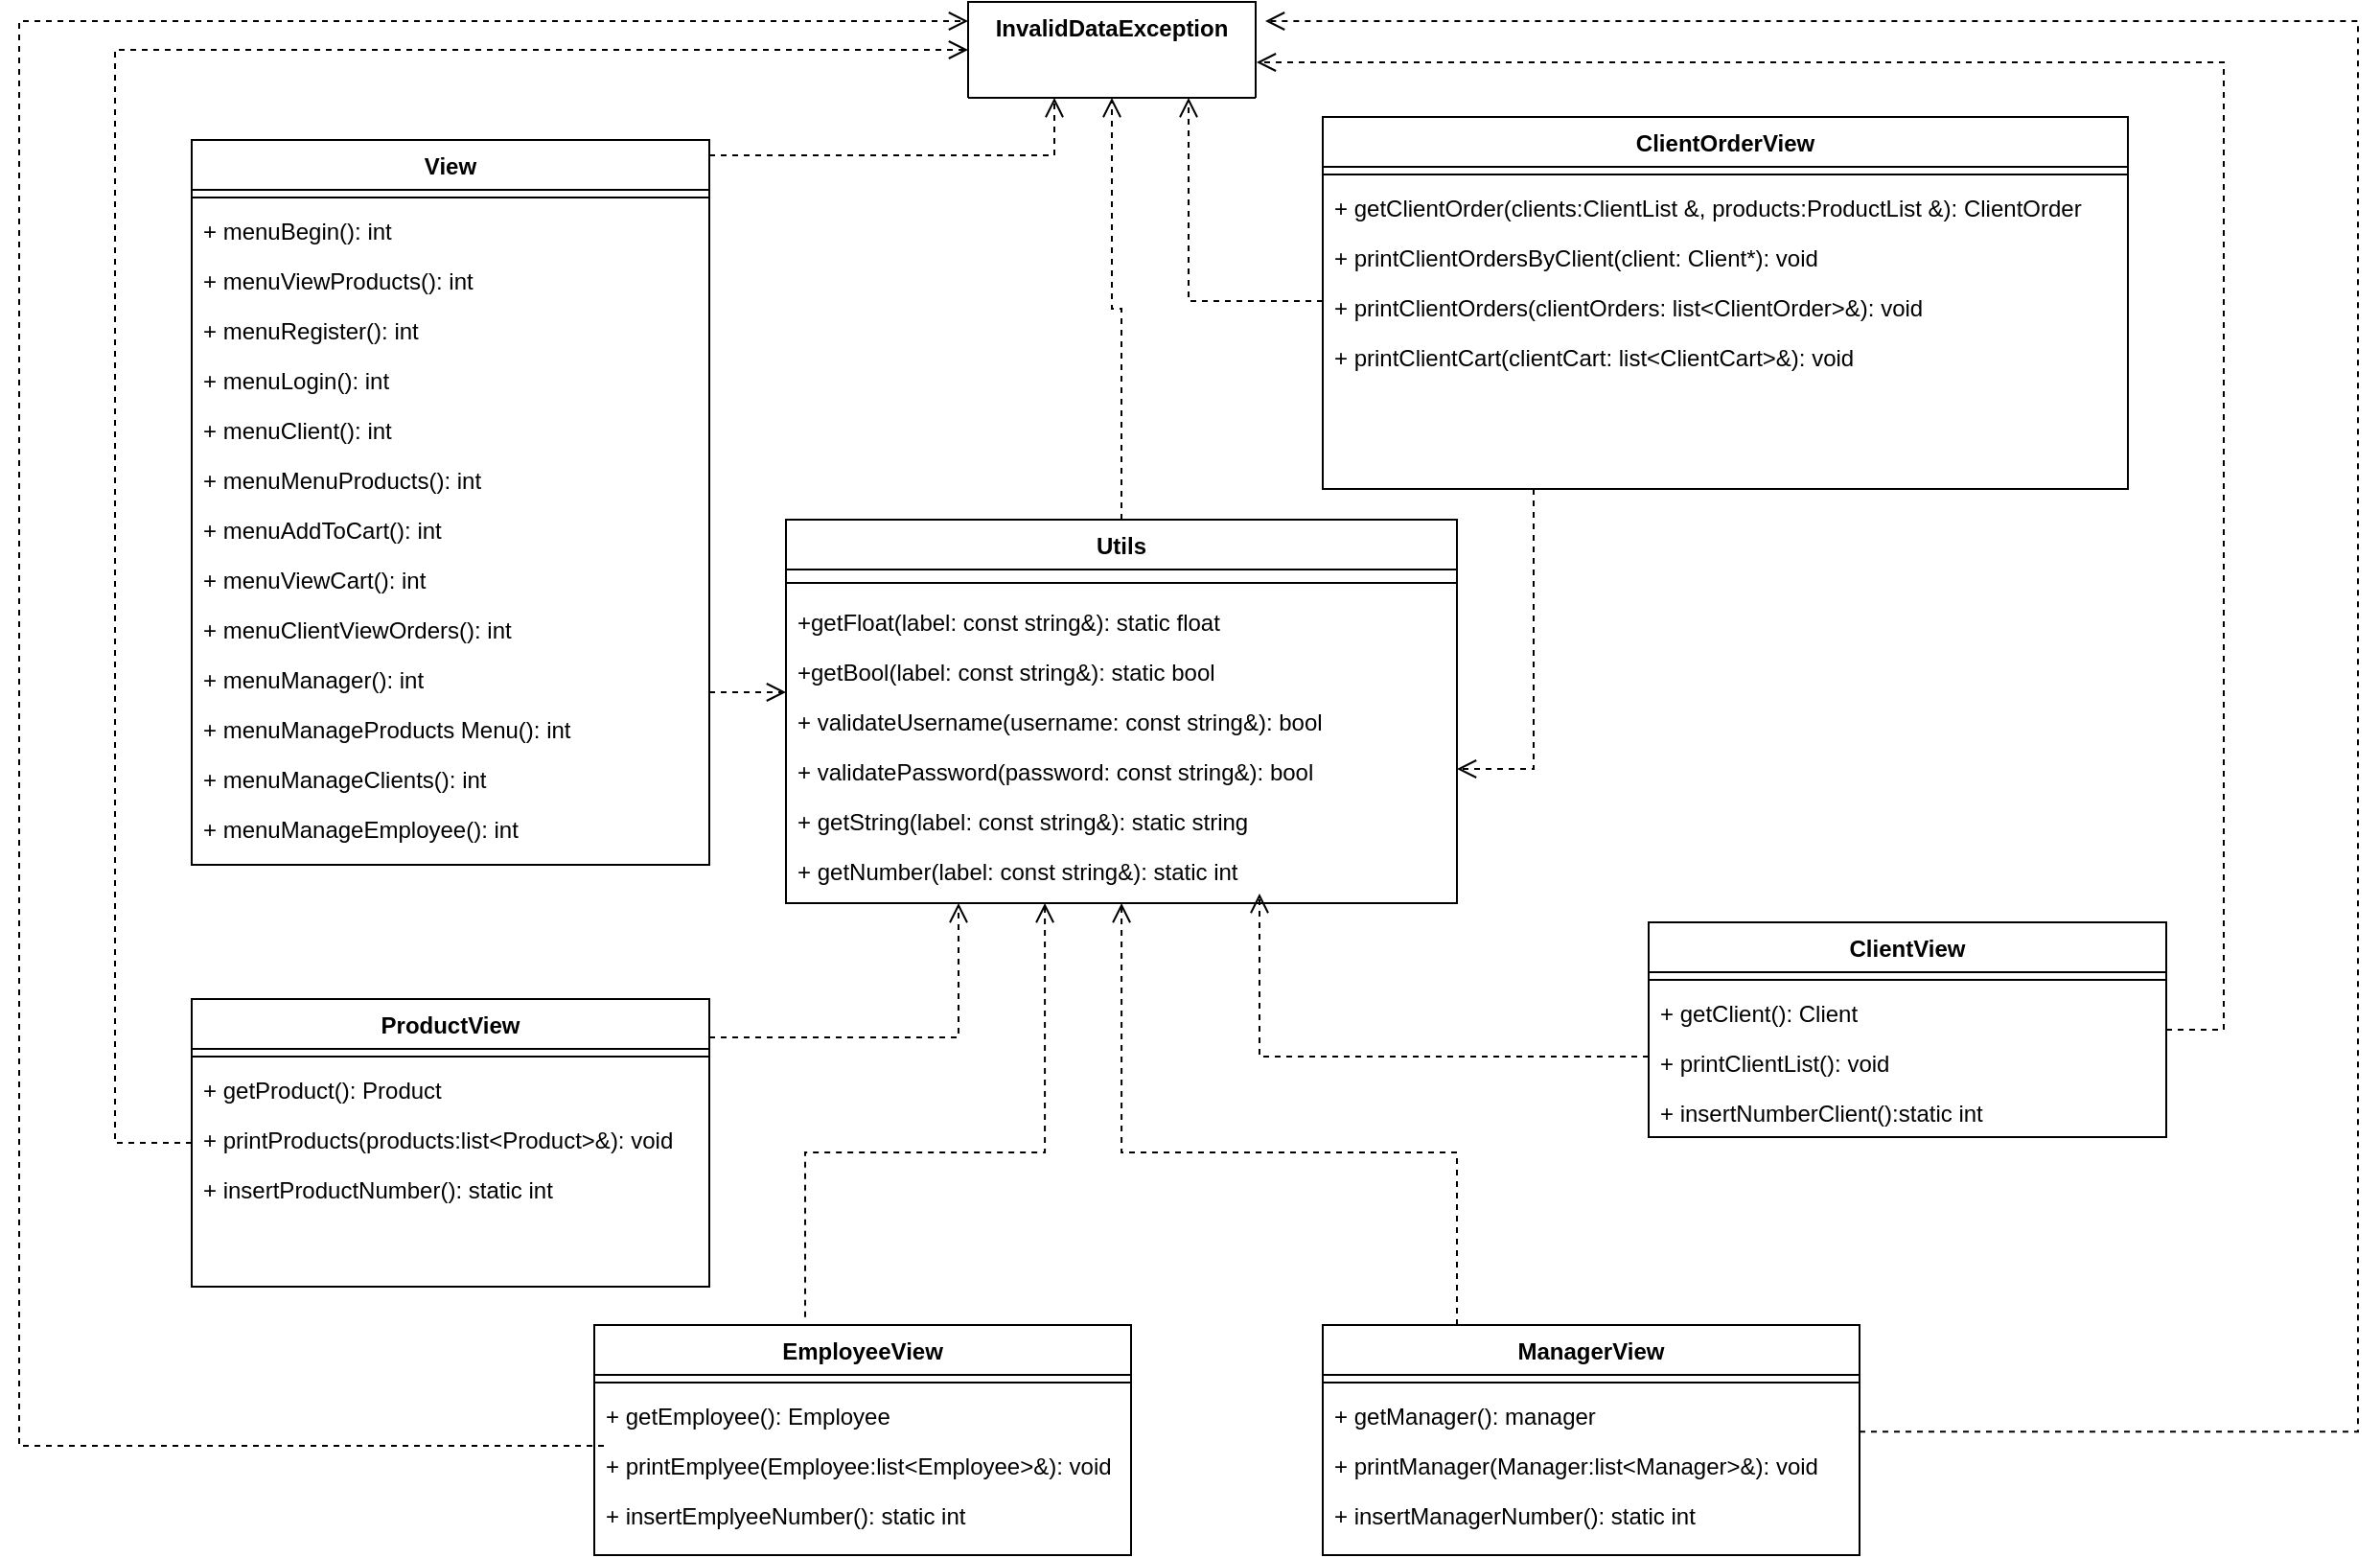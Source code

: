 <mxfile version="24.3.1" type="device">
  <diagram name="Página-1" id="ENjqg0FtBA0FD3kKvyW1">
    <mxGraphModel dx="1509" dy="863" grid="1" gridSize="10" guides="1" tooltips="1" connect="1" arrows="1" fold="1" page="1" pageScale="1" pageWidth="827" pageHeight="1169" math="0" shadow="0">
      <root>
        <mxCell id="0" />
        <mxCell id="1" parent="0" />
        <mxCell id="7nb9WPlf_hfTvOrZ0WkC-389" value="Utils" style="swimlane;fontStyle=1;align=center;verticalAlign=top;childLayout=stackLayout;horizontal=1;startSize=26;horizontalStack=0;resizeParent=1;resizeLast=0;collapsible=1;marginBottom=0;rounded=0;shadow=0;strokeWidth=1;" vertex="1" parent="1">
          <mxGeometry x="580" y="310" width="350" height="200" as="geometry">
            <mxRectangle x="220" y="120" width="160" height="26" as="alternateBounds" />
          </mxGeometry>
        </mxCell>
        <mxCell id="7nb9WPlf_hfTvOrZ0WkC-390" value="" style="line;html=1;strokeWidth=1;align=left;verticalAlign=middle;spacingTop=-1;spacingLeft=3;spacingRight=3;rotatable=0;labelPosition=right;points=[];portConstraint=eastwest;" vertex="1" parent="7nb9WPlf_hfTvOrZ0WkC-389">
          <mxGeometry y="26" width="350" height="14" as="geometry" />
        </mxCell>
        <mxCell id="7nb9WPlf_hfTvOrZ0WkC-391" value="+getFloat(label: const string&amp;): static float" style="text;align=left;verticalAlign=top;spacingLeft=4;spacingRight=4;overflow=hidden;rotatable=0;points=[[0,0.5],[1,0.5]];portConstraint=eastwest;" vertex="1" parent="7nb9WPlf_hfTvOrZ0WkC-389">
          <mxGeometry y="40" width="350" height="26" as="geometry" />
        </mxCell>
        <mxCell id="7nb9WPlf_hfTvOrZ0WkC-472" value="" style="html=1;verticalAlign=bottom;endArrow=open;dashed=1;endSize=8;rounded=0;strokeColor=default;edgeStyle=elbowEdgeStyle;exitX=1;exitY=0.834;exitDx=0;exitDy=0;exitPerimeter=0;" edge="1" parent="7nb9WPlf_hfTvOrZ0WkC-389" source="7nb9WPlf_hfTvOrZ0WkC-468">
          <mxGeometry relative="1" as="geometry">
            <mxPoint x="580" y="483" as="sourcePoint" />
            <mxPoint x="250" y="-260" as="targetPoint" />
            <Array as="points">
              <mxPoint x="820" y="110" />
            </Array>
          </mxGeometry>
        </mxCell>
        <mxCell id="7nb9WPlf_hfTvOrZ0WkC-392" value="+getBool(label: const string&amp;): static bool" style="text;align=left;verticalAlign=top;spacingLeft=4;spacingRight=4;overflow=hidden;rotatable=0;points=[[0,0.5],[1,0.5]];portConstraint=eastwest;" vertex="1" parent="7nb9WPlf_hfTvOrZ0WkC-389">
          <mxGeometry y="66" width="350" height="26" as="geometry" />
        </mxCell>
        <mxCell id="7nb9WPlf_hfTvOrZ0WkC-393" value="+ validateUsername(username: const string&amp;): bool" style="text;align=left;verticalAlign=top;spacingLeft=4;spacingRight=4;overflow=hidden;rotatable=0;points=[[0,0.5],[1,0.5]];portConstraint=eastwest;" vertex="1" parent="7nb9WPlf_hfTvOrZ0WkC-389">
          <mxGeometry y="92" width="350" height="26" as="geometry" />
        </mxCell>
        <mxCell id="7nb9WPlf_hfTvOrZ0WkC-394" value="+ validatePassword(password: const string&amp;): bool" style="text;align=left;verticalAlign=top;spacingLeft=4;spacingRight=4;overflow=hidden;rotatable=0;points=[[0,0.5],[1,0.5]];portConstraint=eastwest;" vertex="1" parent="7nb9WPlf_hfTvOrZ0WkC-389">
          <mxGeometry y="118" width="350" height="26" as="geometry" />
        </mxCell>
        <mxCell id="7nb9WPlf_hfTvOrZ0WkC-395" value="+ getString(label: const string&amp;): static string" style="text;align=left;verticalAlign=top;spacingLeft=4;spacingRight=4;overflow=hidden;rotatable=0;points=[[0,0.5],[1,0.5]];portConstraint=eastwest;" vertex="1" parent="7nb9WPlf_hfTvOrZ0WkC-389">
          <mxGeometry y="144" width="350" height="26" as="geometry" />
        </mxCell>
        <mxCell id="7nb9WPlf_hfTvOrZ0WkC-396" value="+ getNumber(label: const string&amp;): static int" style="text;align=left;verticalAlign=top;spacingLeft=4;spacingRight=4;overflow=hidden;rotatable=0;points=[[0,0.5],[1,0.5]];portConstraint=eastwest;" vertex="1" parent="7nb9WPlf_hfTvOrZ0WkC-389">
          <mxGeometry y="170" width="350" height="26" as="geometry" />
        </mxCell>
        <mxCell id="7nb9WPlf_hfTvOrZ0WkC-397" value="View" style="swimlane;fontStyle=1;align=center;verticalAlign=top;childLayout=stackLayout;horizontal=1;startSize=26;horizontalStack=0;resizeParent=1;resizeLast=0;collapsible=1;marginBottom=0;rounded=0;shadow=0;strokeWidth=1;" vertex="1" parent="1">
          <mxGeometry x="270" y="112" width="270" height="378" as="geometry">
            <mxRectangle x="220" y="120" width="160" height="26" as="alternateBounds" />
          </mxGeometry>
        </mxCell>
        <mxCell id="7nb9WPlf_hfTvOrZ0WkC-398" value="" style="line;html=1;strokeWidth=1;align=left;verticalAlign=middle;spacingTop=-1;spacingLeft=3;spacingRight=3;rotatable=0;labelPosition=right;points=[];portConstraint=eastwest;" vertex="1" parent="7nb9WPlf_hfTvOrZ0WkC-397">
          <mxGeometry y="26" width="270" height="8" as="geometry" />
        </mxCell>
        <mxCell id="7nb9WPlf_hfTvOrZ0WkC-399" value="+ menuBegin(): int" style="text;align=left;verticalAlign=top;spacingLeft=4;spacingRight=4;overflow=hidden;rotatable=0;points=[[0,0.5],[1,0.5]];portConstraint=eastwest;" vertex="1" parent="7nb9WPlf_hfTvOrZ0WkC-397">
          <mxGeometry y="34" width="270" height="26" as="geometry" />
        </mxCell>
        <mxCell id="7nb9WPlf_hfTvOrZ0WkC-400" value="+ menuViewProducts(): int" style="text;align=left;verticalAlign=top;spacingLeft=4;spacingRight=4;overflow=hidden;rotatable=0;points=[[0,0.5],[1,0.5]];portConstraint=eastwest;" vertex="1" parent="7nb9WPlf_hfTvOrZ0WkC-397">
          <mxGeometry y="60" width="270" height="26" as="geometry" />
        </mxCell>
        <mxCell id="7nb9WPlf_hfTvOrZ0WkC-401" value="+ menuRegister(): int" style="text;align=left;verticalAlign=top;spacingLeft=4;spacingRight=4;overflow=hidden;rotatable=0;points=[[0,0.5],[1,0.5]];portConstraint=eastwest;" vertex="1" parent="7nb9WPlf_hfTvOrZ0WkC-397">
          <mxGeometry y="86" width="270" height="26" as="geometry" />
        </mxCell>
        <mxCell id="7nb9WPlf_hfTvOrZ0WkC-402" value="+ menuLogin(): int" style="text;align=left;verticalAlign=top;spacingLeft=4;spacingRight=4;overflow=hidden;rotatable=0;points=[[0,0.5],[1,0.5]];portConstraint=eastwest;" vertex="1" parent="7nb9WPlf_hfTvOrZ0WkC-397">
          <mxGeometry y="112" width="270" height="26" as="geometry" />
        </mxCell>
        <mxCell id="7nb9WPlf_hfTvOrZ0WkC-403" value="+ menuClient(): int" style="text;align=left;verticalAlign=top;spacingLeft=4;spacingRight=4;overflow=hidden;rotatable=0;points=[[0,0.5],[1,0.5]];portConstraint=eastwest;" vertex="1" parent="7nb9WPlf_hfTvOrZ0WkC-397">
          <mxGeometry y="138" width="270" height="26" as="geometry" />
        </mxCell>
        <mxCell id="7nb9WPlf_hfTvOrZ0WkC-404" value="+ menuMenuProducts(): int" style="text;align=left;verticalAlign=top;spacingLeft=4;spacingRight=4;overflow=hidden;rotatable=0;points=[[0,0.5],[1,0.5]];portConstraint=eastwest;" vertex="1" parent="7nb9WPlf_hfTvOrZ0WkC-397">
          <mxGeometry y="164" width="270" height="26" as="geometry" />
        </mxCell>
        <mxCell id="7nb9WPlf_hfTvOrZ0WkC-405" value="+ menuAddToCart(): int" style="text;align=left;verticalAlign=top;spacingLeft=4;spacingRight=4;overflow=hidden;rotatable=0;points=[[0,0.5],[1,0.5]];portConstraint=eastwest;horizontal=1;labelBorderColor=none;" vertex="1" parent="7nb9WPlf_hfTvOrZ0WkC-397">
          <mxGeometry y="190" width="270" height="26" as="geometry" />
        </mxCell>
        <mxCell id="7nb9WPlf_hfTvOrZ0WkC-406" value="+ menuViewCart(): int" style="text;align=left;verticalAlign=top;spacingLeft=4;spacingRight=4;overflow=hidden;rotatable=0;points=[[0,0.5],[1,0.5]];portConstraint=eastwest;" vertex="1" parent="7nb9WPlf_hfTvOrZ0WkC-397">
          <mxGeometry y="216" width="270" height="26" as="geometry" />
        </mxCell>
        <mxCell id="7nb9WPlf_hfTvOrZ0WkC-407" value="+ menuClientViewOrders(): int" style="text;align=left;verticalAlign=top;spacingLeft=4;spacingRight=4;overflow=hidden;rotatable=0;points=[[0,0.5],[1,0.5]];portConstraint=eastwest;" vertex="1" parent="7nb9WPlf_hfTvOrZ0WkC-397">
          <mxGeometry y="242" width="270" height="26" as="geometry" />
        </mxCell>
        <mxCell id="7nb9WPlf_hfTvOrZ0WkC-408" value="+ menuManager(): int" style="text;align=left;verticalAlign=top;spacingLeft=4;spacingRight=4;overflow=hidden;rotatable=0;points=[[0,0.5],[1,0.5]];portConstraint=eastwest;" vertex="1" parent="7nb9WPlf_hfTvOrZ0WkC-397">
          <mxGeometry y="268" width="270" height="26" as="geometry" />
        </mxCell>
        <mxCell id="7nb9WPlf_hfTvOrZ0WkC-409" value="+ menuManageProducts Menu(): int" style="text;align=left;verticalAlign=top;spacingLeft=4;spacingRight=4;overflow=hidden;rotatable=0;points=[[0,0.5],[1,0.5]];portConstraint=eastwest;" vertex="1" parent="7nb9WPlf_hfTvOrZ0WkC-397">
          <mxGeometry y="294" width="270" height="26" as="geometry" />
        </mxCell>
        <mxCell id="7nb9WPlf_hfTvOrZ0WkC-410" value="+ menuManageClients(): int" style="text;align=left;verticalAlign=top;spacingLeft=4;spacingRight=4;overflow=hidden;rotatable=0;points=[[0,0.5],[1,0.5]];portConstraint=eastwest;" vertex="1" parent="7nb9WPlf_hfTvOrZ0WkC-397">
          <mxGeometry y="320" width="270" height="26" as="geometry" />
        </mxCell>
        <mxCell id="7nb9WPlf_hfTvOrZ0WkC-411" value="+ menuManageEmployee(): int" style="text;align=left;verticalAlign=top;spacingLeft=4;spacingRight=4;overflow=hidden;rotatable=0;points=[[0,0.5],[1,0.5]];portConstraint=eastwest;" vertex="1" parent="7nb9WPlf_hfTvOrZ0WkC-397">
          <mxGeometry y="346" width="270" height="26" as="geometry" />
        </mxCell>
        <mxCell id="7nb9WPlf_hfTvOrZ0WkC-412" value="ProductView" style="swimlane;fontStyle=1;align=center;verticalAlign=top;childLayout=stackLayout;horizontal=1;startSize=26;horizontalStack=0;resizeParent=1;resizeLast=0;collapsible=1;marginBottom=0;rounded=0;shadow=0;strokeWidth=1;" vertex="1" parent="1">
          <mxGeometry x="270" y="560" width="270" height="150" as="geometry">
            <mxRectangle x="220" y="120" width="160" height="26" as="alternateBounds" />
          </mxGeometry>
        </mxCell>
        <mxCell id="7nb9WPlf_hfTvOrZ0WkC-413" value="" style="line;html=1;strokeWidth=1;align=left;verticalAlign=middle;spacingTop=-1;spacingLeft=3;spacingRight=3;rotatable=0;labelPosition=right;points=[];portConstraint=eastwest;" vertex="1" parent="7nb9WPlf_hfTvOrZ0WkC-412">
          <mxGeometry y="26" width="270" height="8" as="geometry" />
        </mxCell>
        <mxCell id="7nb9WPlf_hfTvOrZ0WkC-414" value="+ getProduct(): Product" style="text;align=left;verticalAlign=top;spacingLeft=4;spacingRight=4;overflow=hidden;rotatable=0;points=[[0,0.5],[1,0.5]];portConstraint=eastwest;" vertex="1" parent="7nb9WPlf_hfTvOrZ0WkC-412">
          <mxGeometry y="34" width="270" height="26" as="geometry" />
        </mxCell>
        <mxCell id="7nb9WPlf_hfTvOrZ0WkC-415" value="+ printProducts(products:list&lt;Product&gt;&amp;): void" style="text;align=left;verticalAlign=top;spacingLeft=4;spacingRight=4;overflow=hidden;rotatable=0;points=[[0,0.5],[1,0.5]];portConstraint=eastwest;" vertex="1" parent="7nb9WPlf_hfTvOrZ0WkC-412">
          <mxGeometry y="60" width="270" height="26" as="geometry" />
        </mxCell>
        <mxCell id="7nb9WPlf_hfTvOrZ0WkC-416" value="+ insertProductNumber(): static int" style="text;align=left;verticalAlign=top;spacingLeft=4;spacingRight=4;overflow=hidden;rotatable=0;points=[[0,0.5],[1,0.5]];portConstraint=eastwest;" vertex="1" parent="7nb9WPlf_hfTvOrZ0WkC-412">
          <mxGeometry y="86" width="270" height="26" as="geometry" />
        </mxCell>
        <mxCell id="7nb9WPlf_hfTvOrZ0WkC-422" value="ClientOrderView" style="swimlane;fontStyle=1;align=center;verticalAlign=top;childLayout=stackLayout;horizontal=1;startSize=26;horizontalStack=0;resizeParent=1;resizeLast=0;collapsible=1;marginBottom=0;rounded=0;shadow=0;strokeWidth=1;" vertex="1" parent="1">
          <mxGeometry x="860" y="100" width="420" height="194" as="geometry">
            <mxRectangle x="220" y="120" width="160" height="26" as="alternateBounds" />
          </mxGeometry>
        </mxCell>
        <mxCell id="7nb9WPlf_hfTvOrZ0WkC-423" value="" style="line;html=1;strokeWidth=1;align=left;verticalAlign=middle;spacingTop=-1;spacingLeft=3;spacingRight=3;rotatable=0;labelPosition=right;points=[];portConstraint=eastwest;" vertex="1" parent="7nb9WPlf_hfTvOrZ0WkC-422">
          <mxGeometry y="26" width="420" height="8" as="geometry" />
        </mxCell>
        <mxCell id="7nb9WPlf_hfTvOrZ0WkC-424" value="+ getClientOrder(clients:ClientList &amp;, products:ProductList &amp;): ClientOrder" style="text;align=left;verticalAlign=top;spacingLeft=4;spacingRight=4;overflow=hidden;rotatable=0;points=[[0,0.5],[1,0.5]];portConstraint=eastwest;" vertex="1" parent="7nb9WPlf_hfTvOrZ0WkC-422">
          <mxGeometry y="34" width="420" height="26" as="geometry" />
        </mxCell>
        <mxCell id="7nb9WPlf_hfTvOrZ0WkC-425" value="+ printClientOrdersByClient(client: Client*): void" style="text;align=left;verticalAlign=top;spacingLeft=4;spacingRight=4;overflow=hidden;rotatable=0;points=[[0,0.5],[1,0.5]];portConstraint=eastwest;" vertex="1" parent="7nb9WPlf_hfTvOrZ0WkC-422">
          <mxGeometry y="60" width="420" height="26" as="geometry" />
        </mxCell>
        <mxCell id="7nb9WPlf_hfTvOrZ0WkC-426" value="+ printClientOrders(clientOrders: list&lt;ClientOrder&gt;&amp;): void" style="text;align=left;verticalAlign=top;spacingLeft=4;spacingRight=4;overflow=hidden;rotatable=0;points=[[0,0.5],[1,0.5]];portConstraint=eastwest;" vertex="1" parent="7nb9WPlf_hfTvOrZ0WkC-422">
          <mxGeometry y="86" width="420" height="26" as="geometry" />
        </mxCell>
        <mxCell id="7nb9WPlf_hfTvOrZ0WkC-427" value="+ printClientCart(clientCart: list&lt;ClientCart&gt;&amp;): void" style="text;align=left;verticalAlign=top;spacingLeft=4;spacingRight=4;overflow=hidden;rotatable=0;points=[[0,0.5],[1,0.5]];portConstraint=eastwest;" vertex="1" parent="7nb9WPlf_hfTvOrZ0WkC-422">
          <mxGeometry y="112" width="420" height="26" as="geometry" />
        </mxCell>
        <mxCell id="7nb9WPlf_hfTvOrZ0WkC-433" value="ClientView" style="swimlane;fontStyle=1;align=center;verticalAlign=top;childLayout=stackLayout;horizontal=1;startSize=26;horizontalStack=0;resizeParent=1;resizeLast=0;collapsible=1;marginBottom=0;rounded=0;shadow=0;strokeWidth=1;" vertex="1" parent="1">
          <mxGeometry x="1030" y="520" width="270" height="112" as="geometry">
            <mxRectangle x="220" y="120" width="160" height="26" as="alternateBounds" />
          </mxGeometry>
        </mxCell>
        <mxCell id="7nb9WPlf_hfTvOrZ0WkC-434" value="" style="line;html=1;strokeWidth=1;align=left;verticalAlign=middle;spacingTop=-1;spacingLeft=3;spacingRight=3;rotatable=0;labelPosition=right;points=[];portConstraint=eastwest;" vertex="1" parent="7nb9WPlf_hfTvOrZ0WkC-433">
          <mxGeometry y="26" width="270" height="8" as="geometry" />
        </mxCell>
        <mxCell id="7nb9WPlf_hfTvOrZ0WkC-435" value="+ getClient(): Client" style="text;align=left;verticalAlign=top;spacingLeft=4;spacingRight=4;overflow=hidden;rotatable=0;points=[[0,0.5],[1,0.5]];portConstraint=eastwest;" vertex="1" parent="7nb9WPlf_hfTvOrZ0WkC-433">
          <mxGeometry y="34" width="270" height="26" as="geometry" />
        </mxCell>
        <mxCell id="7nb9WPlf_hfTvOrZ0WkC-436" value="+ printClientList(): void" style="text;align=left;verticalAlign=top;spacingLeft=4;spacingRight=4;overflow=hidden;rotatable=0;points=[[0,0.5],[1,0.5]];portConstraint=eastwest;" vertex="1" parent="7nb9WPlf_hfTvOrZ0WkC-433">
          <mxGeometry y="60" width="270" height="26" as="geometry" />
        </mxCell>
        <mxCell id="7nb9WPlf_hfTvOrZ0WkC-437" value="+ insertNumberClient():static int" style="text;align=left;verticalAlign=top;spacingLeft=4;spacingRight=4;overflow=hidden;rotatable=0;points=[[0,0.5],[1,0.5]];portConstraint=eastwest;" vertex="1" parent="7nb9WPlf_hfTvOrZ0WkC-433">
          <mxGeometry y="86" width="270" height="26" as="geometry" />
        </mxCell>
        <mxCell id="7nb9WPlf_hfTvOrZ0WkC-438" value="" style="html=1;verticalAlign=bottom;endArrow=open;dashed=1;endSize=8;edgeStyle=elbowEdgeStyle;elbow=vertical;curved=0;rounded=0;" edge="1" parent="1" source="7nb9WPlf_hfTvOrZ0WkC-397" target="7nb9WPlf_hfTvOrZ0WkC-389">
          <mxGeometry relative="1" as="geometry">
            <mxPoint x="340" y="530" as="sourcePoint" />
            <mxPoint x="260" y="530" as="targetPoint" />
          </mxGeometry>
        </mxCell>
        <mxCell id="7nb9WPlf_hfTvOrZ0WkC-440" value="" style="html=1;verticalAlign=bottom;endArrow=open;dashed=1;endSize=8;edgeStyle=elbowEdgeStyle;elbow=vertical;curved=0;rounded=0;" edge="1" parent="1" source="7nb9WPlf_hfTvOrZ0WkC-422" target="7nb9WPlf_hfTvOrZ0WkC-389">
          <mxGeometry relative="1" as="geometry">
            <mxPoint x="440" y="410" as="sourcePoint" />
            <mxPoint x="600" y="410" as="targetPoint" />
            <Array as="points">
              <mxPoint x="970" y="440" />
            </Array>
          </mxGeometry>
        </mxCell>
        <mxCell id="7nb9WPlf_hfTvOrZ0WkC-442" value="" style="html=1;verticalAlign=bottom;endArrow=open;dashed=1;endSize=8;edgeStyle=elbowEdgeStyle;elbow=vertical;curved=0;rounded=0;" edge="1" parent="1" source="7nb9WPlf_hfTvOrZ0WkC-412" target="7nb9WPlf_hfTvOrZ0WkC-389">
          <mxGeometry relative="1" as="geometry">
            <mxPoint x="470" y="440" as="sourcePoint" />
            <mxPoint x="690" y="570" as="targetPoint" />
            <Array as="points">
              <mxPoint x="670" y="580" />
              <mxPoint x="700" y="580" />
              <mxPoint x="580" y="580" />
            </Array>
          </mxGeometry>
        </mxCell>
        <mxCell id="7nb9WPlf_hfTvOrZ0WkC-443" value="" style="html=1;verticalAlign=bottom;endArrow=open;dashed=1;endSize=8;edgeStyle=elbowEdgeStyle;elbow=vertical;curved=0;rounded=0;" edge="1" parent="1">
          <mxGeometry relative="1" as="geometry">
            <mxPoint x="1030" y="590" as="sourcePoint" />
            <mxPoint x="827" y="505" as="targetPoint" />
            <Array as="points">
              <mxPoint x="930" y="590" />
              <mxPoint x="757" y="595" />
            </Array>
          </mxGeometry>
        </mxCell>
        <mxCell id="7nb9WPlf_hfTvOrZ0WkC-444" value="InvalidDataException" style="swimlane;fontStyle=1;align=center;verticalAlign=top;childLayout=stackLayout;horizontal=1;startSize=50;horizontalStack=0;resizeParent=1;resizeParentMax=0;resizeLast=0;collapsible=1;marginBottom=0;whiteSpace=wrap;html=1;" vertex="1" collapsed="1" parent="1">
          <mxGeometry x="675" y="40" width="150" height="50" as="geometry">
            <mxRectangle x="675" y="60" width="160" height="34" as="alternateBounds" />
          </mxGeometry>
        </mxCell>
        <mxCell id="7nb9WPlf_hfTvOrZ0WkC-445" value="" style="line;strokeWidth=1;fillColor=none;align=left;verticalAlign=middle;spacingTop=-1;spacingLeft=3;spacingRight=3;rotatable=0;labelPosition=right;points=[];portConstraint=eastwest;strokeColor=inherit;" vertex="1" parent="7nb9WPlf_hfTvOrZ0WkC-444">
          <mxGeometry y="26" width="160" height="8" as="geometry" />
        </mxCell>
        <mxCell id="7nb9WPlf_hfTvOrZ0WkC-446" value="" style="html=1;verticalAlign=bottom;endArrow=open;dashed=1;endSize=8;edgeStyle=elbowEdgeStyle;elbow=vertical;curved=0;rounded=0;exitX=0.5;exitY=0;exitDx=0;exitDy=0;entryX=0.5;entryY=1;entryDx=0;entryDy=0;" edge="1" parent="1" source="7nb9WPlf_hfTvOrZ0WkC-389" target="7nb9WPlf_hfTvOrZ0WkC-444">
          <mxGeometry relative="1" as="geometry">
            <mxPoint x="780" y="220" as="sourcePoint" />
            <mxPoint x="750" y="-50" as="targetPoint" />
          </mxGeometry>
        </mxCell>
        <mxCell id="7nb9WPlf_hfTvOrZ0WkC-448" value="" style="html=1;verticalAlign=bottom;endArrow=open;dashed=1;endSize=8;edgeStyle=elbowEdgeStyle;elbow=vertical;curved=0;rounded=0;entryX=0;entryY=0.5;entryDx=0;entryDy=0;" edge="1" parent="1" source="7nb9WPlf_hfTvOrZ0WkC-412" target="7nb9WPlf_hfTvOrZ0WkC-444">
          <mxGeometry relative="1" as="geometry">
            <mxPoint x="300" y="700" as="sourcePoint" />
            <mxPoint x="220" y="700" as="targetPoint" />
            <Array as="points">
              <mxPoint x="230" y="340" />
            </Array>
          </mxGeometry>
        </mxCell>
        <mxCell id="7nb9WPlf_hfTvOrZ0WkC-450" value="" style="html=1;verticalAlign=bottom;endArrow=open;dashed=1;endSize=8;edgeStyle=elbowEdgeStyle;elbow=vertical;curved=0;rounded=0;entryX=1.003;entryY=0.63;entryDx=0;entryDy=0;entryPerimeter=0;" edge="1" parent="1" source="7nb9WPlf_hfTvOrZ0WkC-433" target="7nb9WPlf_hfTvOrZ0WkC-444">
          <mxGeometry relative="1" as="geometry">
            <mxPoint x="1237" y="780" as="sourcePoint" />
            <mxPoint x="810" y="-120" as="targetPoint" />
            <Array as="points">
              <mxPoint x="1330" y="380" />
            </Array>
          </mxGeometry>
        </mxCell>
        <mxCell id="7nb9WPlf_hfTvOrZ0WkC-451" value="" style="html=1;verticalAlign=bottom;endArrow=open;dashed=1;endSize=8;edgeStyle=elbowEdgeStyle;elbow=vertical;curved=0;rounded=0;" edge="1" parent="1" source="7nb9WPlf_hfTvOrZ0WkC-397" target="7nb9WPlf_hfTvOrZ0WkC-444">
          <mxGeometry relative="1" as="geometry">
            <mxPoint x="450" y="80" as="sourcePoint" />
            <mxPoint x="370" y="80" as="targetPoint" />
            <Array as="points">
              <mxPoint x="720" y="120" />
              <mxPoint x="590" y="160" />
            </Array>
          </mxGeometry>
        </mxCell>
        <mxCell id="7nb9WPlf_hfTvOrZ0WkC-452" value="" style="html=1;verticalAlign=bottom;endArrow=open;dashed=1;endSize=8;edgeStyle=elbowEdgeStyle;elbow=vertical;curved=0;rounded=0;" edge="1" parent="1" source="7nb9WPlf_hfTvOrZ0WkC-422" target="7nb9WPlf_hfTvOrZ0WkC-444">
          <mxGeometry relative="1" as="geometry">
            <mxPoint x="610" y="196" as="sourcePoint" />
            <mxPoint x="790" y="170" as="targetPoint" />
            <Array as="points">
              <mxPoint x="790" y="196" />
              <mxPoint x="660" y="236" />
            </Array>
          </mxGeometry>
        </mxCell>
        <mxCell id="7nb9WPlf_hfTvOrZ0WkC-456" value="EmployeeView" style="swimlane;fontStyle=1;align=center;verticalAlign=top;childLayout=stackLayout;horizontal=1;startSize=26;horizontalStack=0;resizeParent=1;resizeLast=0;collapsible=1;marginBottom=0;rounded=0;shadow=0;strokeWidth=1;" vertex="1" parent="1">
          <mxGeometry x="480" y="730" width="280" height="120" as="geometry">
            <mxRectangle x="220" y="120" width="160" height="26" as="alternateBounds" />
          </mxGeometry>
        </mxCell>
        <mxCell id="7nb9WPlf_hfTvOrZ0WkC-457" value="" style="line;html=1;strokeWidth=1;align=left;verticalAlign=middle;spacingTop=-1;spacingLeft=3;spacingRight=3;rotatable=0;labelPosition=right;points=[];portConstraint=eastwest;" vertex="1" parent="7nb9WPlf_hfTvOrZ0WkC-456">
          <mxGeometry y="26" width="280" height="8" as="geometry" />
        </mxCell>
        <mxCell id="7nb9WPlf_hfTvOrZ0WkC-458" value="+ getEmployee(): Employee" style="text;align=left;verticalAlign=top;spacingLeft=4;spacingRight=4;overflow=hidden;rotatable=0;points=[[0,0.5],[1,0.5]];portConstraint=eastwest;" vertex="1" parent="7nb9WPlf_hfTvOrZ0WkC-456">
          <mxGeometry y="34" width="280" height="26" as="geometry" />
        </mxCell>
        <mxCell id="7nb9WPlf_hfTvOrZ0WkC-459" value="+ printEmplyee(Employee:list&lt;Employee&gt;&amp;): void" style="text;align=left;verticalAlign=top;spacingLeft=4;spacingRight=4;overflow=hidden;rotatable=0;points=[[0,0.5],[1,0.5]];portConstraint=eastwest;" vertex="1" parent="7nb9WPlf_hfTvOrZ0WkC-456">
          <mxGeometry y="60" width="280" height="26" as="geometry" />
        </mxCell>
        <mxCell id="7nb9WPlf_hfTvOrZ0WkC-460" value="+ insertEmplyeeNumber(): static int" style="text;align=left;verticalAlign=top;spacingLeft=4;spacingRight=4;overflow=hidden;rotatable=0;points=[[0,0.5],[1,0.5]];portConstraint=eastwest;" vertex="1" parent="7nb9WPlf_hfTvOrZ0WkC-456">
          <mxGeometry y="86" width="280" height="26" as="geometry" />
        </mxCell>
        <mxCell id="7nb9WPlf_hfTvOrZ0WkC-461" value="" style="html=1;verticalAlign=bottom;endArrow=open;dashed=1;endSize=8;edgeStyle=elbowEdgeStyle;elbow=vertical;curved=0;rounded=0;exitX=0.482;exitY=-0.034;exitDx=0;exitDy=0;exitPerimeter=0;" edge="1" parent="1">
          <mxGeometry relative="1" as="geometry">
            <mxPoint x="590" y="725.92" as="sourcePoint" />
            <mxPoint x="715.04" y="510" as="targetPoint" />
            <Array as="points">
              <mxPoint x="635.04" y="640" />
              <mxPoint x="745.04" y="690" />
              <mxPoint x="625.04" y="690" />
            </Array>
          </mxGeometry>
        </mxCell>
        <mxCell id="7nb9WPlf_hfTvOrZ0WkC-465" value="" style="html=1;verticalAlign=bottom;endArrow=open;dashed=1;endSize=8;rounded=0;strokeColor=default;edgeStyle=elbowEdgeStyle;exitX=0;exitY=0.5;exitDx=0;exitDy=0;" edge="1" parent="1">
          <mxGeometry relative="1" as="geometry">
            <mxPoint x="485" y="793" as="sourcePoint" />
            <mxPoint x="675" y="50" as="targetPoint" />
            <Array as="points">
              <mxPoint x="180" y="410" />
            </Array>
          </mxGeometry>
        </mxCell>
        <mxCell id="7nb9WPlf_hfTvOrZ0WkC-466" value="ManagerView" style="swimlane;fontStyle=1;align=center;verticalAlign=top;childLayout=stackLayout;horizontal=1;startSize=26;horizontalStack=0;resizeParent=1;resizeLast=0;collapsible=1;marginBottom=0;rounded=0;shadow=0;strokeWidth=1;" vertex="1" parent="1">
          <mxGeometry x="860" y="730" width="280" height="120" as="geometry">
            <mxRectangle x="220" y="120" width="160" height="26" as="alternateBounds" />
          </mxGeometry>
        </mxCell>
        <mxCell id="7nb9WPlf_hfTvOrZ0WkC-467" value="" style="line;html=1;strokeWidth=1;align=left;verticalAlign=middle;spacingTop=-1;spacingLeft=3;spacingRight=3;rotatable=0;labelPosition=right;points=[];portConstraint=eastwest;" vertex="1" parent="7nb9WPlf_hfTvOrZ0WkC-466">
          <mxGeometry y="26" width="280" height="8" as="geometry" />
        </mxCell>
        <mxCell id="7nb9WPlf_hfTvOrZ0WkC-468" value="+ getManager(): manager" style="text;align=left;verticalAlign=top;spacingLeft=4;spacingRight=4;overflow=hidden;rotatable=0;points=[[0,0.5],[1,0.5]];portConstraint=eastwest;" vertex="1" parent="7nb9WPlf_hfTvOrZ0WkC-466">
          <mxGeometry y="34" width="280" height="26" as="geometry" />
        </mxCell>
        <mxCell id="7nb9WPlf_hfTvOrZ0WkC-469" value="+ printManager(Manager:list&lt;Manager&gt;&amp;): void" style="text;align=left;verticalAlign=top;spacingLeft=4;spacingRight=4;overflow=hidden;rotatable=0;points=[[0,0.5],[1,0.5]];portConstraint=eastwest;" vertex="1" parent="7nb9WPlf_hfTvOrZ0WkC-466">
          <mxGeometry y="60" width="280" height="26" as="geometry" />
        </mxCell>
        <mxCell id="7nb9WPlf_hfTvOrZ0WkC-470" value="+ insertManagerNumber(): static int" style="text;align=left;verticalAlign=top;spacingLeft=4;spacingRight=4;overflow=hidden;rotatable=0;points=[[0,0.5],[1,0.5]];portConstraint=eastwest;" vertex="1" parent="7nb9WPlf_hfTvOrZ0WkC-466">
          <mxGeometry y="86" width="280" height="26" as="geometry" />
        </mxCell>
        <mxCell id="7nb9WPlf_hfTvOrZ0WkC-473" value="" style="html=1;verticalAlign=bottom;endArrow=open;dashed=1;endSize=8;edgeStyle=elbowEdgeStyle;elbow=vertical;curved=0;rounded=0;exitX=0.25;exitY=0;exitDx=0;exitDy=0;" edge="1" parent="1" source="7nb9WPlf_hfTvOrZ0WkC-466">
          <mxGeometry relative="1" as="geometry">
            <mxPoint x="930" y="720" as="sourcePoint" />
            <mxPoint x="755.04" y="510" as="targetPoint" />
            <Array as="points">
              <mxPoint x="860" y="640" />
              <mxPoint x="785.04" y="690" />
              <mxPoint x="665.04" y="690" />
            </Array>
          </mxGeometry>
        </mxCell>
      </root>
    </mxGraphModel>
  </diagram>
</mxfile>
